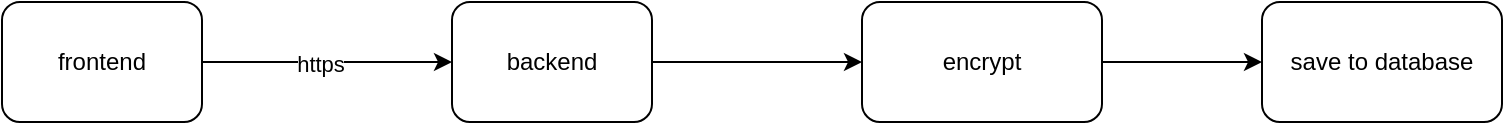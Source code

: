 <mxfile version="26.1.0">
  <diagram name="Page-1" id="_lnY_Vom8N968X2jT9b4">
    <mxGraphModel dx="2074" dy="1098" grid="1" gridSize="10" guides="1" tooltips="1" connect="1" arrows="1" fold="1" page="1" pageScale="1" pageWidth="850" pageHeight="1100" math="0" shadow="0">
      <root>
        <mxCell id="0" />
        <mxCell id="1" parent="0" />
        <mxCell id="kavnt-JneBNQBCjQznNA-4" value="" style="edgeStyle=orthogonalEdgeStyle;rounded=0;orthogonalLoop=1;jettySize=auto;html=1;" edge="1" parent="1" source="kavnt-JneBNQBCjQznNA-1" target="kavnt-JneBNQBCjQznNA-3">
          <mxGeometry relative="1" as="geometry" />
        </mxCell>
        <mxCell id="kavnt-JneBNQBCjQznNA-5" value="https" style="edgeLabel;html=1;align=center;verticalAlign=middle;resizable=0;points=[];" vertex="1" connectable="0" parent="kavnt-JneBNQBCjQznNA-4">
          <mxGeometry x="-0.056" y="-1" relative="1" as="geometry">
            <mxPoint as="offset" />
          </mxGeometry>
        </mxCell>
        <mxCell id="kavnt-JneBNQBCjQznNA-1" value="frontend" style="rounded=1;whiteSpace=wrap;html=1;" vertex="1" parent="1">
          <mxGeometry x="100" y="390" width="100" height="60" as="geometry" />
        </mxCell>
        <mxCell id="kavnt-JneBNQBCjQznNA-7" value="" style="edgeStyle=orthogonalEdgeStyle;rounded=0;orthogonalLoop=1;jettySize=auto;html=1;" edge="1" parent="1" source="kavnt-JneBNQBCjQznNA-3" target="kavnt-JneBNQBCjQznNA-6">
          <mxGeometry relative="1" as="geometry" />
        </mxCell>
        <mxCell id="kavnt-JneBNQBCjQznNA-3" value="backend" style="rounded=1;whiteSpace=wrap;html=1;" vertex="1" parent="1">
          <mxGeometry x="325" y="390" width="100" height="60" as="geometry" />
        </mxCell>
        <mxCell id="kavnt-JneBNQBCjQznNA-9" value="" style="edgeStyle=orthogonalEdgeStyle;rounded=0;orthogonalLoop=1;jettySize=auto;html=1;" edge="1" parent="1" source="kavnt-JneBNQBCjQznNA-6" target="kavnt-JneBNQBCjQznNA-8">
          <mxGeometry relative="1" as="geometry" />
        </mxCell>
        <mxCell id="kavnt-JneBNQBCjQznNA-6" value="encrypt" style="whiteSpace=wrap;html=1;rounded=1;" vertex="1" parent="1">
          <mxGeometry x="530" y="390" width="120" height="60" as="geometry" />
        </mxCell>
        <mxCell id="kavnt-JneBNQBCjQznNA-8" value="save to database" style="whiteSpace=wrap;html=1;rounded=1;" vertex="1" parent="1">
          <mxGeometry x="730" y="390" width="120" height="60" as="geometry" />
        </mxCell>
      </root>
    </mxGraphModel>
  </diagram>
</mxfile>

